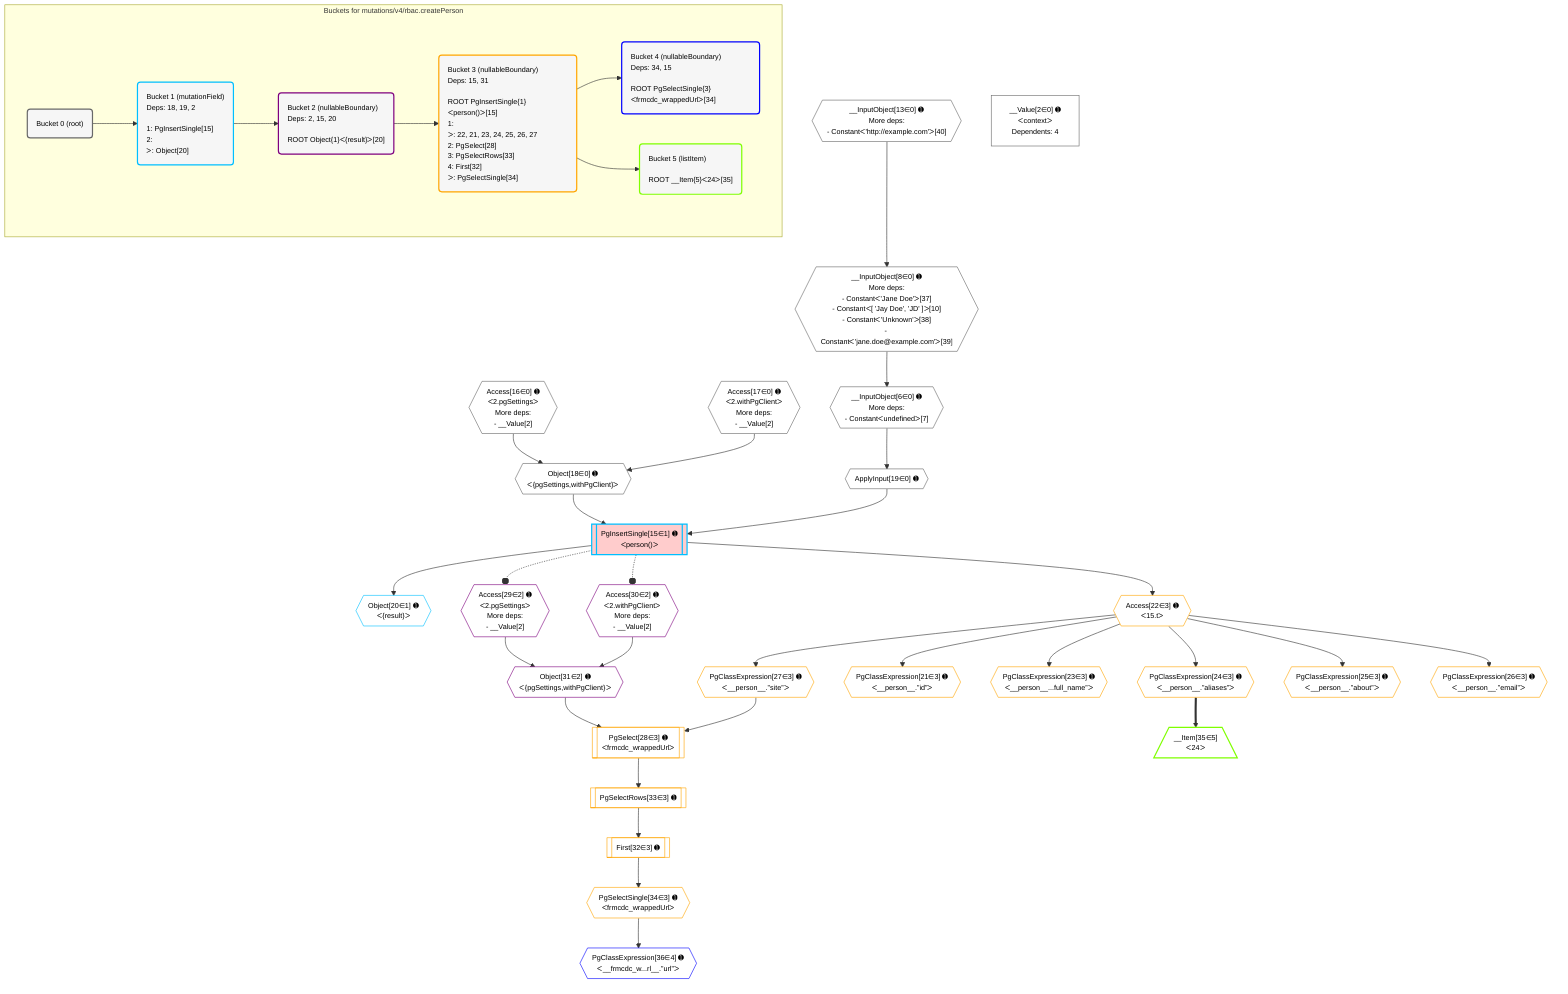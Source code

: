 %%{init: {'themeVariables': { 'fontSize': '12px'}}}%%
graph TD
    classDef path fill:#eee,stroke:#000,color:#000
    classDef plan fill:#fff,stroke-width:1px,color:#000
    classDef itemplan fill:#fff,stroke-width:2px,color:#000
    classDef unbatchedplan fill:#dff,stroke-width:1px,color:#000
    classDef sideeffectplan fill:#fcc,stroke-width:2px,color:#000
    classDef bucket fill:#f6f6f6,color:#000,stroke-width:2px,text-align:left

    subgraph "Buckets for mutations/v4/rbac.createPerson"
    Bucket0("Bucket 0 (root)"):::bucket
    Bucket1("Bucket 1 (mutationField)<br />Deps: 18, 19, 2<br /><br />1: PgInsertSingle[15]<br />2: <br />ᐳ: Object[20]"):::bucket
    Bucket2("Bucket 2 (nullableBoundary)<br />Deps: 2, 15, 20<br /><br />ROOT Object{1}ᐸ{result}ᐳ[20]"):::bucket
    Bucket3("Bucket 3 (nullableBoundary)<br />Deps: 15, 31<br /><br />ROOT PgInsertSingle{1}ᐸperson()ᐳ[15]<br />1: <br />ᐳ: 22, 21, 23, 24, 25, 26, 27<br />2: PgSelect[28]<br />3: PgSelectRows[33]<br />4: First[32]<br />ᐳ: PgSelectSingle[34]"):::bucket
    Bucket4("Bucket 4 (nullableBoundary)<br />Deps: 34, 15<br /><br />ROOT PgSelectSingle{3}ᐸfrmcdc_wrappedUrlᐳ[34]"):::bucket
    Bucket5("Bucket 5 (listItem)<br /><br />ROOT __Item{5}ᐸ24ᐳ[35]"):::bucket
    end
    Bucket0 --> Bucket1
    Bucket1 --> Bucket2
    Bucket2 --> Bucket3
    Bucket3 --> Bucket4 & Bucket5

    %% plan dependencies
    __InputObject8{{"__InputObject[8∈0] ➊<br />More deps:<br />- Constantᐸ'Jane Doe'ᐳ[37]<br />- Constantᐸ[ 'Jay Doe', 'JD' ]ᐳ[10]<br />- Constantᐸ'Unknown'ᐳ[38]<br />- Constantᐸ'jane.doe@example.com'ᐳ[39]"}}:::plan
    __InputObject13{{"__InputObject[13∈0] ➊<br />More deps:<br />- Constantᐸ'http://example.com'ᐳ[40]"}}:::plan
    __InputObject13 --> __InputObject8
    __InputObject6{{"__InputObject[6∈0] ➊<br />More deps:<br />- Constantᐸundefinedᐳ[7]"}}:::plan
    __InputObject8 --> __InputObject6
    Object18{{"Object[18∈0] ➊<br />ᐸ{pgSettings,withPgClient}ᐳ"}}:::plan
    Access16{{"Access[16∈0] ➊<br />ᐸ2.pgSettingsᐳ<br />More deps:<br />- __Value[2]"}}:::plan
    Access17{{"Access[17∈0] ➊<br />ᐸ2.withPgClientᐳ<br />More deps:<br />- __Value[2]"}}:::plan
    Access16 & Access17 --> Object18
    ApplyInput19{{"ApplyInput[19∈0] ➊"}}:::plan
    __InputObject6 --> ApplyInput19
    __Value2["__Value[2∈0] ➊<br />ᐸcontextᐳ<br />Dependents: 4"]:::plan
    PgInsertSingle15[["PgInsertSingle[15∈1] ➊<br />ᐸperson()ᐳ"]]:::sideeffectplan
    Object18 & ApplyInput19 --> PgInsertSingle15
    Object20{{"Object[20∈1] ➊<br />ᐸ{result}ᐳ"}}:::plan
    PgInsertSingle15 --> Object20
    Object31{{"Object[31∈2] ➊<br />ᐸ{pgSettings,withPgClient}ᐳ"}}:::plan
    Access29{{"Access[29∈2] ➊<br />ᐸ2.pgSettingsᐳ<br />More deps:<br />- __Value[2]"}}:::plan
    Access30{{"Access[30∈2] ➊<br />ᐸ2.withPgClientᐳ<br />More deps:<br />- __Value[2]"}}:::plan
    Access29 & Access30 --> Object31
    PgSelect28[["PgSelect[28∈3] ➊<br />ᐸfrmcdc_wrappedUrlᐳ"]]:::plan
    PgClassExpression27{{"PgClassExpression[27∈3] ➊<br />ᐸ__person__.”site”ᐳ"}}:::plan
    Object31 & PgClassExpression27 --> PgSelect28
    PgClassExpression21{{"PgClassExpression[21∈3] ➊<br />ᐸ__person__.”id”ᐳ"}}:::plan
    Access22{{"Access[22∈3] ➊<br />ᐸ15.tᐳ"}}:::plan
    Access22 --> PgClassExpression21
    PgInsertSingle15 --> Access22
    PgClassExpression23{{"PgClassExpression[23∈3] ➊<br />ᐸ__person__...full_name”ᐳ"}}:::plan
    Access22 --> PgClassExpression23
    PgClassExpression24{{"PgClassExpression[24∈3] ➊<br />ᐸ__person__.”aliases”ᐳ"}}:::plan
    Access22 --> PgClassExpression24
    PgClassExpression25{{"PgClassExpression[25∈3] ➊<br />ᐸ__person__.”about”ᐳ"}}:::plan
    Access22 --> PgClassExpression25
    PgClassExpression26{{"PgClassExpression[26∈3] ➊<br />ᐸ__person__.”email”ᐳ"}}:::plan
    Access22 --> PgClassExpression26
    Access22 --> PgClassExpression27
    First32[["First[32∈3] ➊"]]:::plan
    PgSelectRows33[["PgSelectRows[33∈3] ➊"]]:::plan
    PgSelectRows33 --> First32
    PgSelect28 --> PgSelectRows33
    PgSelectSingle34{{"PgSelectSingle[34∈3] ➊<br />ᐸfrmcdc_wrappedUrlᐳ"}}:::plan
    First32 --> PgSelectSingle34
    PgClassExpression36{{"PgClassExpression[36∈4] ➊<br />ᐸ__frmcdc_w...rl__.”url”ᐳ"}}:::plan
    PgSelectSingle34 --> PgClassExpression36
    __Item35[/"__Item[35∈5]<br />ᐸ24ᐳ"\]:::itemplan
    PgClassExpression24 ==> __Item35

    %% define steps
    classDef bucket0 stroke:#696969
    class Bucket0,__Value2,__InputObject6,__InputObject8,__InputObject13,Access16,Access17,Object18,ApplyInput19 bucket0
    classDef bucket1 stroke:#00bfff
    class Bucket1,PgInsertSingle15,Object20 bucket1
    classDef bucket2 stroke:#7f007f
    class Bucket2,Access29,Access30,Object31 bucket2
    classDef bucket3 stroke:#ffa500
    class Bucket3,PgClassExpression21,Access22,PgClassExpression23,PgClassExpression24,PgClassExpression25,PgClassExpression26,PgClassExpression27,PgSelect28,First32,PgSelectRows33,PgSelectSingle34 bucket3
    classDef bucket4 stroke:#0000ff
    class Bucket4,PgClassExpression36 bucket4
    classDef bucket5 stroke:#7fff00
    class Bucket5,__Item35 bucket5

    %% implicit side effects
    PgInsertSingle15 -.-o Access29
    PgInsertSingle15 -.-o Access30